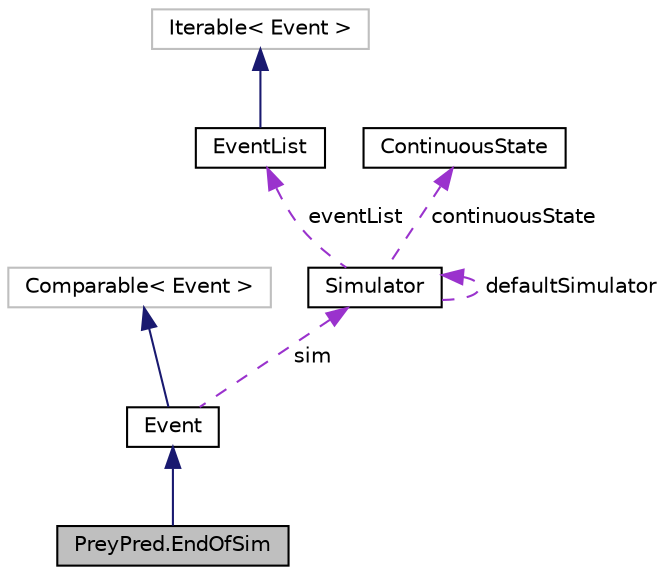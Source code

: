 digraph "PreyPred.EndOfSim"
{
 // INTERACTIVE_SVG=YES
  bgcolor="transparent";
  edge [fontname="Helvetica",fontsize="10",labelfontname="Helvetica",labelfontsize="10"];
  node [fontname="Helvetica",fontsize="10",shape=record];
  Node3 [label="PreyPred.EndOfSim",height=0.2,width=0.4,color="black", fillcolor="grey75", style="filled", fontcolor="black"];
  Node4 -> Node3 [dir="back",color="midnightblue",fontsize="10",style="solid",fontname="Helvetica"];
  Node4 [label="Event",height=0.2,width=0.4,color="black",URL="$classumontreal_1_1ssj_1_1simevents_1_1Event.html",tooltip="This abstract class provides event scheduling tools. "];
  Node5 -> Node4 [dir="back",color="midnightblue",fontsize="10",style="solid",fontname="Helvetica"];
  Node5 [label="Comparable\< Event \>",height=0.2,width=0.4,color="grey75"];
  Node6 -> Node4 [dir="back",color="darkorchid3",fontsize="10",style="dashed",label=" sim" ,fontname="Helvetica"];
  Node6 [label="Simulator",height=0.2,width=0.4,color="black",URL="$classumontreal_1_1ssj_1_1simevents_1_1Simulator.html",tooltip="Represents the executive of a discrete-event simulator. "];
  Node6 -> Node6 [dir="back",color="darkorchid3",fontsize="10",style="dashed",label=" defaultSimulator" ,fontname="Helvetica"];
  Node7 -> Node6 [dir="back",color="darkorchid3",fontsize="10",style="dashed",label=" eventList" ,fontname="Helvetica"];
  Node7 [label="EventList",height=0.2,width=0.4,color="black",URL="$interfaceumontreal_1_1ssj_1_1simevents_1_1eventlist_1_1EventList.html",tooltip="An interface for implementations of event lists. "];
  Node8 -> Node7 [dir="back",color="midnightblue",fontsize="10",style="solid",fontname="Helvetica"];
  Node8 [label="Iterable\< Event \>",height=0.2,width=0.4,color="grey75"];
  Node9 -> Node6 [dir="back",color="darkorchid3",fontsize="10",style="dashed",label=" continuousState" ,fontname="Helvetica"];
  Node9 [label="ContinuousState",height=0.2,width=0.4,color="black",URL="$classumontreal_1_1ssj_1_1simevents_1_1ContinuousState.html",tooltip="Represents the portion of the simulator’s state associated with continuous-time simulation. "];
}

